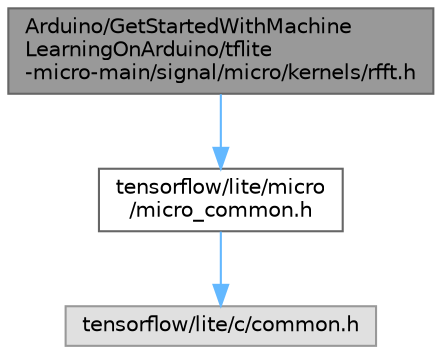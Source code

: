 digraph "Arduino/GetStartedWithMachineLearningOnArduino/tflite-micro-main/signal/micro/kernels/rfft.h"
{
 // LATEX_PDF_SIZE
  bgcolor="transparent";
  edge [fontname=Helvetica,fontsize=10,labelfontname=Helvetica,labelfontsize=10];
  node [fontname=Helvetica,fontsize=10,shape=box,height=0.2,width=0.4];
  Node1 [id="Node000001",label="Arduino/GetStartedWithMachine\lLearningOnArduino/tflite\l-micro-main/signal/micro/kernels/rfft.h",height=0.2,width=0.4,color="gray40", fillcolor="grey60", style="filled", fontcolor="black",tooltip=" "];
  Node1 -> Node2 [id="edge1_Node000001_Node000002",color="steelblue1",style="solid",tooltip=" "];
  Node2 [id="Node000002",label="tensorflow/lite/micro\l/micro_common.h",height=0.2,width=0.4,color="grey40", fillcolor="white", style="filled",URL="$micro__common_8h.html",tooltip=" "];
  Node2 -> Node3 [id="edge2_Node000002_Node000003",color="steelblue1",style="solid",tooltip=" "];
  Node3 [id="Node000003",label="tensorflow/lite/c/common.h",height=0.2,width=0.4,color="grey60", fillcolor="#E0E0E0", style="filled",tooltip=" "];
}

